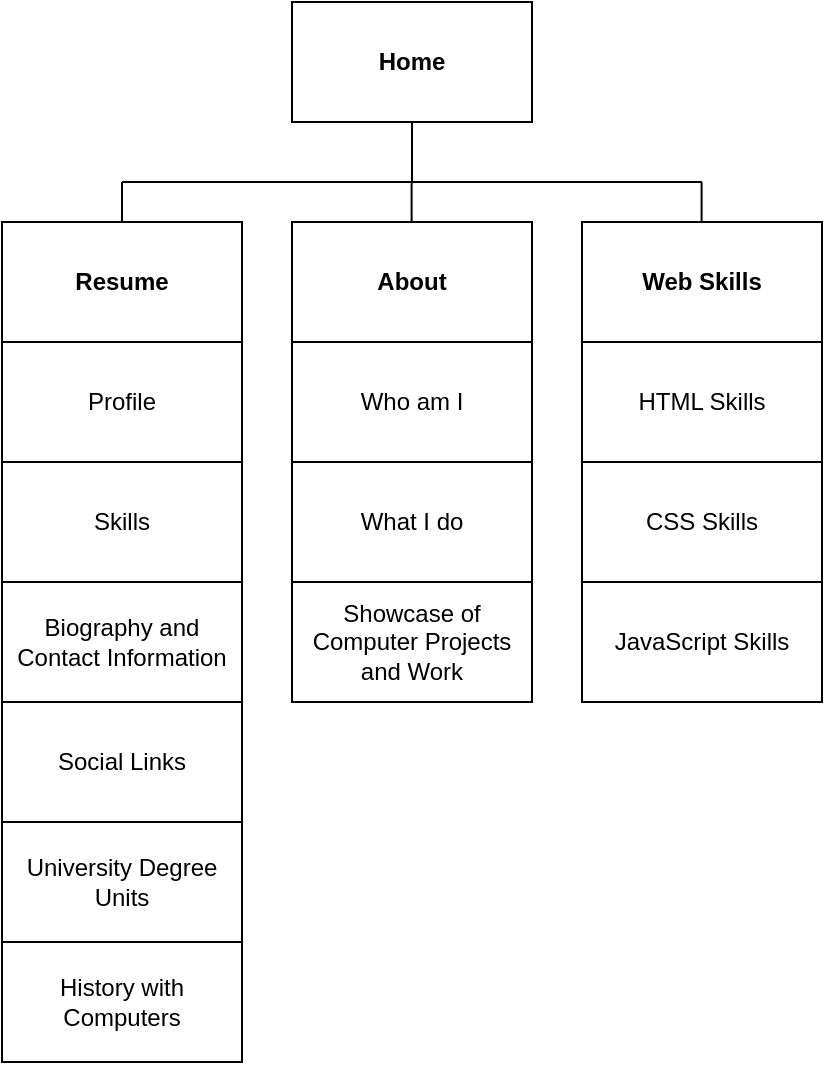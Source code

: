 <mxfile version="24.3.1" type="device">
  <diagram name="Page-1" id="-xXs6oY8tFI2pe32rdLF">
    <mxGraphModel dx="2072" dy="1133" grid="1" gridSize="10" guides="1" tooltips="1" connect="1" arrows="1" fold="1" page="1" pageScale="1" pageWidth="1169" pageHeight="827" math="0" shadow="0">
      <root>
        <mxCell id="0" />
        <mxCell id="1" parent="0" />
        <mxCell id="TWxtFUeW4xHcDfnMlOtu-5" style="edgeStyle=orthogonalEdgeStyle;rounded=0;orthogonalLoop=1;jettySize=auto;html=1;horizontal=1;endArrow=none;endFill=0;" parent="1" source="TWxtFUeW4xHcDfnMlOtu-1" edge="1">
          <mxGeometry relative="1" as="geometry">
            <mxPoint x="585" y="160" as="targetPoint" />
          </mxGeometry>
        </mxCell>
        <mxCell id="TWxtFUeW4xHcDfnMlOtu-1" value="Home" style="rounded=0;whiteSpace=wrap;html=1;fontStyle=1" parent="1" vertex="1">
          <mxGeometry x="525" y="70" width="120" height="60" as="geometry" />
        </mxCell>
        <mxCell id="TWxtFUeW4xHcDfnMlOtu-2" value="About" style="rounded=0;whiteSpace=wrap;html=1;fontStyle=1" parent="1" vertex="1">
          <mxGeometry x="525" y="180" width="120" height="60" as="geometry" />
        </mxCell>
        <mxCell id="TWxtFUeW4xHcDfnMlOtu-3" value="Resume" style="rounded=0;whiteSpace=wrap;html=1;fontStyle=1" parent="1" vertex="1">
          <mxGeometry x="380" y="180" width="120" height="60" as="geometry" />
        </mxCell>
        <mxCell id="TWxtFUeW4xHcDfnMlOtu-4" value="Web Skills" style="rounded=0;whiteSpace=wrap;html=1;fontStyle=1" parent="1" vertex="1">
          <mxGeometry x="670" y="180" width="120" height="60" as="geometry" />
        </mxCell>
        <mxCell id="TWxtFUeW4xHcDfnMlOtu-6" value="" style="endArrow=none;html=1;rounded=0;" parent="1" edge="1">
          <mxGeometry width="50" height="50" relative="1" as="geometry">
            <mxPoint x="440" y="160" as="sourcePoint" />
            <mxPoint x="730" y="160" as="targetPoint" />
          </mxGeometry>
        </mxCell>
        <mxCell id="TWxtFUeW4xHcDfnMlOtu-7" value="" style="endArrow=none;html=1;rounded=0;entryX=0.5;entryY=0;entryDx=0;entryDy=0;" parent="1" target="TWxtFUeW4xHcDfnMlOtu-3" edge="1">
          <mxGeometry width="50" height="50" relative="1" as="geometry">
            <mxPoint x="440" y="160" as="sourcePoint" />
            <mxPoint x="490" y="110" as="targetPoint" />
          </mxGeometry>
        </mxCell>
        <mxCell id="TWxtFUeW4xHcDfnMlOtu-8" value="" style="endArrow=none;html=1;rounded=0;entryX=0.5;entryY=0;entryDx=0;entryDy=0;" parent="1" edge="1">
          <mxGeometry width="50" height="50" relative="1" as="geometry">
            <mxPoint x="584.8" y="160" as="sourcePoint" />
            <mxPoint x="584.8" y="180" as="targetPoint" />
          </mxGeometry>
        </mxCell>
        <mxCell id="TWxtFUeW4xHcDfnMlOtu-9" value="" style="endArrow=none;html=1;rounded=0;entryX=0.5;entryY=0;entryDx=0;entryDy=0;" parent="1" edge="1">
          <mxGeometry width="50" height="50" relative="1" as="geometry">
            <mxPoint x="729.8" y="160" as="sourcePoint" />
            <mxPoint x="729.8" y="180" as="targetPoint" />
          </mxGeometry>
        </mxCell>
        <mxCell id="TWxtFUeW4xHcDfnMlOtu-10" value="Profile" style="rounded=0;whiteSpace=wrap;html=1;fontStyle=0" parent="1" vertex="1">
          <mxGeometry x="380" y="240" width="120" height="60" as="geometry" />
        </mxCell>
        <mxCell id="TWxtFUeW4xHcDfnMlOtu-11" value="Skills" style="rounded=0;whiteSpace=wrap;html=1;fontStyle=0" parent="1" vertex="1">
          <mxGeometry x="380" y="300" width="120" height="60" as="geometry" />
        </mxCell>
        <mxCell id="TWxtFUeW4xHcDfnMlOtu-12" value="Biography and Contact Information" style="rounded=0;whiteSpace=wrap;html=1;fontStyle=0" parent="1" vertex="1">
          <mxGeometry x="380" y="360" width="120" height="60" as="geometry" />
        </mxCell>
        <mxCell id="TWxtFUeW4xHcDfnMlOtu-13" value="University Degree Units" style="rounded=0;whiteSpace=wrap;html=1;fontStyle=0" parent="1" vertex="1">
          <mxGeometry x="380" y="480" width="120" height="60" as="geometry" />
        </mxCell>
        <mxCell id="TWxtFUeW4xHcDfnMlOtu-14" value="History with Computers" style="rounded=0;whiteSpace=wrap;html=1;fontStyle=0" parent="1" vertex="1">
          <mxGeometry x="380" y="540" width="120" height="60" as="geometry" />
        </mxCell>
        <mxCell id="TWxtFUeW4xHcDfnMlOtu-15" value="Social Links" style="rounded=0;whiteSpace=wrap;html=1;fontStyle=0" parent="1" vertex="1">
          <mxGeometry x="380" y="420" width="120" height="60" as="geometry" />
        </mxCell>
        <mxCell id="Tw2XoH7DMQkWuHRdg6mi-2" value="What I do" style="rounded=0;whiteSpace=wrap;html=1;fontStyle=0" vertex="1" parent="1">
          <mxGeometry x="525" y="300" width="120" height="60" as="geometry" />
        </mxCell>
        <mxCell id="Tw2XoH7DMQkWuHRdg6mi-3" value="Who am I" style="rounded=0;whiteSpace=wrap;html=1;fontStyle=0" vertex="1" parent="1">
          <mxGeometry x="525" y="240" width="120" height="60" as="geometry" />
        </mxCell>
        <mxCell id="Tw2XoH7DMQkWuHRdg6mi-4" value="Showcase of Computer Projects and Work" style="rounded=0;whiteSpace=wrap;html=1;fontStyle=0" vertex="1" parent="1">
          <mxGeometry x="525" y="360" width="120" height="60" as="geometry" />
        </mxCell>
        <mxCell id="Tw2XoH7DMQkWuHRdg6mi-5" value="HTML Skills" style="rounded=0;whiteSpace=wrap;html=1;fontStyle=0" vertex="1" parent="1">
          <mxGeometry x="670" y="240" width="120" height="60" as="geometry" />
        </mxCell>
        <mxCell id="Tw2XoH7DMQkWuHRdg6mi-6" value="CSS Skills" style="rounded=0;whiteSpace=wrap;html=1;fontStyle=0" vertex="1" parent="1">
          <mxGeometry x="670" y="300" width="120" height="60" as="geometry" />
        </mxCell>
        <mxCell id="Tw2XoH7DMQkWuHRdg6mi-7" value="JavaScript Skills" style="rounded=0;whiteSpace=wrap;html=1;fontStyle=0" vertex="1" parent="1">
          <mxGeometry x="670" y="360" width="120" height="60" as="geometry" />
        </mxCell>
      </root>
    </mxGraphModel>
  </diagram>
</mxfile>
